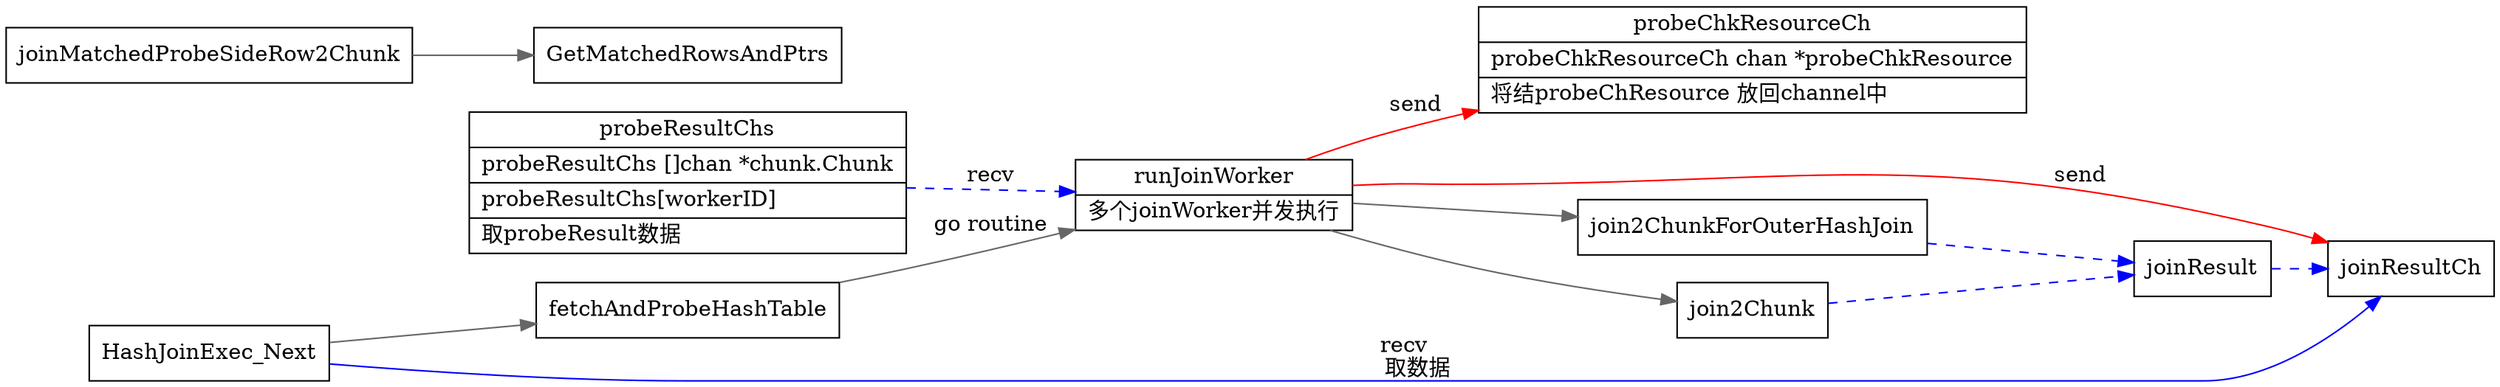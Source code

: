 digraph runJoinWorker {
  node[shape=box];
  edge[color=gray40];
  newrank=true;
  rankdir=LR;

  HashJoinExec_Next -> fetchAndProbeHashTable;
  HashJoinExec_Next -> joinResultCh[label="recv\l 取数据";color=blue];
  fetchAndProbeHashTable ->  runJoinWorker[label="go routine"];
  probeResultChs[
    shape="record";
    label="{{
      probeResultChs|
        probeResultChs     []chan *chunk.Chunk\l|
        probeResultChs[workerID]\l|
        取probeResult数据\l
    }}"];

  runJoinWorker -> {
    join2ChunkForOuterHashJoin;
    join2Chunk;
  }
  joinMatchedProbeSideRow2Chunk -> {
    GetMatchedRowsAndPtrs;
  }

  runJoinWorker[
    shape="record";
    label="{{
      runJoinWorker|
      多个joinWorker并发执行
    }}"];
  runJoinWorker -> {
    joinResultCh;
    probeChkResourceCh;
  }[label="send";color=red]

  probeChkResourceCh[
    shape="record";
    label="{{
      probeChkResourceCh|
        probeChkResourceCh chan *probeChkResource\l|
        将结probeChResource 放回channel中\l
    }}"];

  edge[style=dashed;color=blue]
  probeResultChs -> runJoinWorker[label="recv"];
  {
    join2ChunkForOuterHashJoin;
    join2Chunk;
  } -> joinResult -> joinResultCh;
}
